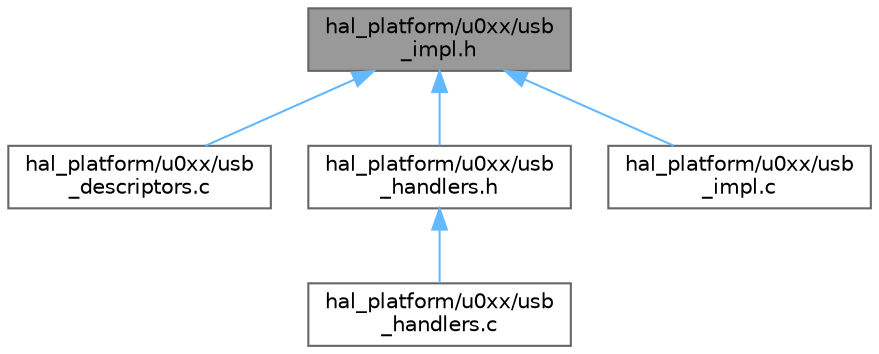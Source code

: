 digraph "hal_platform/u0xx/usb_impl.h"
{
 // INTERACTIVE_SVG=YES
 // LATEX_PDF_SIZE
  bgcolor="transparent";
  edge [fontname=Helvetica,fontsize=10,labelfontname=Helvetica,labelfontsize=10];
  node [fontname=Helvetica,fontsize=10,shape=box,height=0.2,width=0.4];
  Node1 [id="Node000001",label="hal_platform/u0xx/usb\l_impl.h",height=0.2,width=0.4,color="gray40", fillcolor="grey60", style="filled", fontcolor="black",tooltip=" "];
  Node1 -> Node2 [id="edge1_Node000001_Node000002",dir="back",color="steelblue1",style="solid",tooltip=" "];
  Node2 [id="Node000002",label="hal_platform/u0xx/usb\l_descriptors.c",height=0.2,width=0.4,color="grey40", fillcolor="white", style="filled",URL="$u0xx_2usb__descriptors_8c.html",tooltip=" "];
  Node1 -> Node3 [id="edge2_Node000001_Node000003",dir="back",color="steelblue1",style="solid",tooltip=" "];
  Node3 [id="Node000003",label="hal_platform/u0xx/usb\l_handlers.h",height=0.2,width=0.4,color="grey40", fillcolor="white", style="filled",URL="$u0xx_2usb__handlers_8h.html",tooltip=" "];
  Node3 -> Node4 [id="edge3_Node000003_Node000004",dir="back",color="steelblue1",style="solid",tooltip=" "];
  Node4 [id="Node000004",label="hal_platform/u0xx/usb\l_handlers.c",height=0.2,width=0.4,color="grey40", fillcolor="white", style="filled",URL="$u0xx_2usb__handlers_8c.html",tooltip=" "];
  Node1 -> Node5 [id="edge4_Node000001_Node000005",dir="back",color="steelblue1",style="solid",tooltip=" "];
  Node5 [id="Node000005",label="hal_platform/u0xx/usb\l_impl.c",height=0.2,width=0.4,color="grey40", fillcolor="white", style="filled",URL="$u0xx_2usb__impl_8c.html",tooltip=" "];
}
